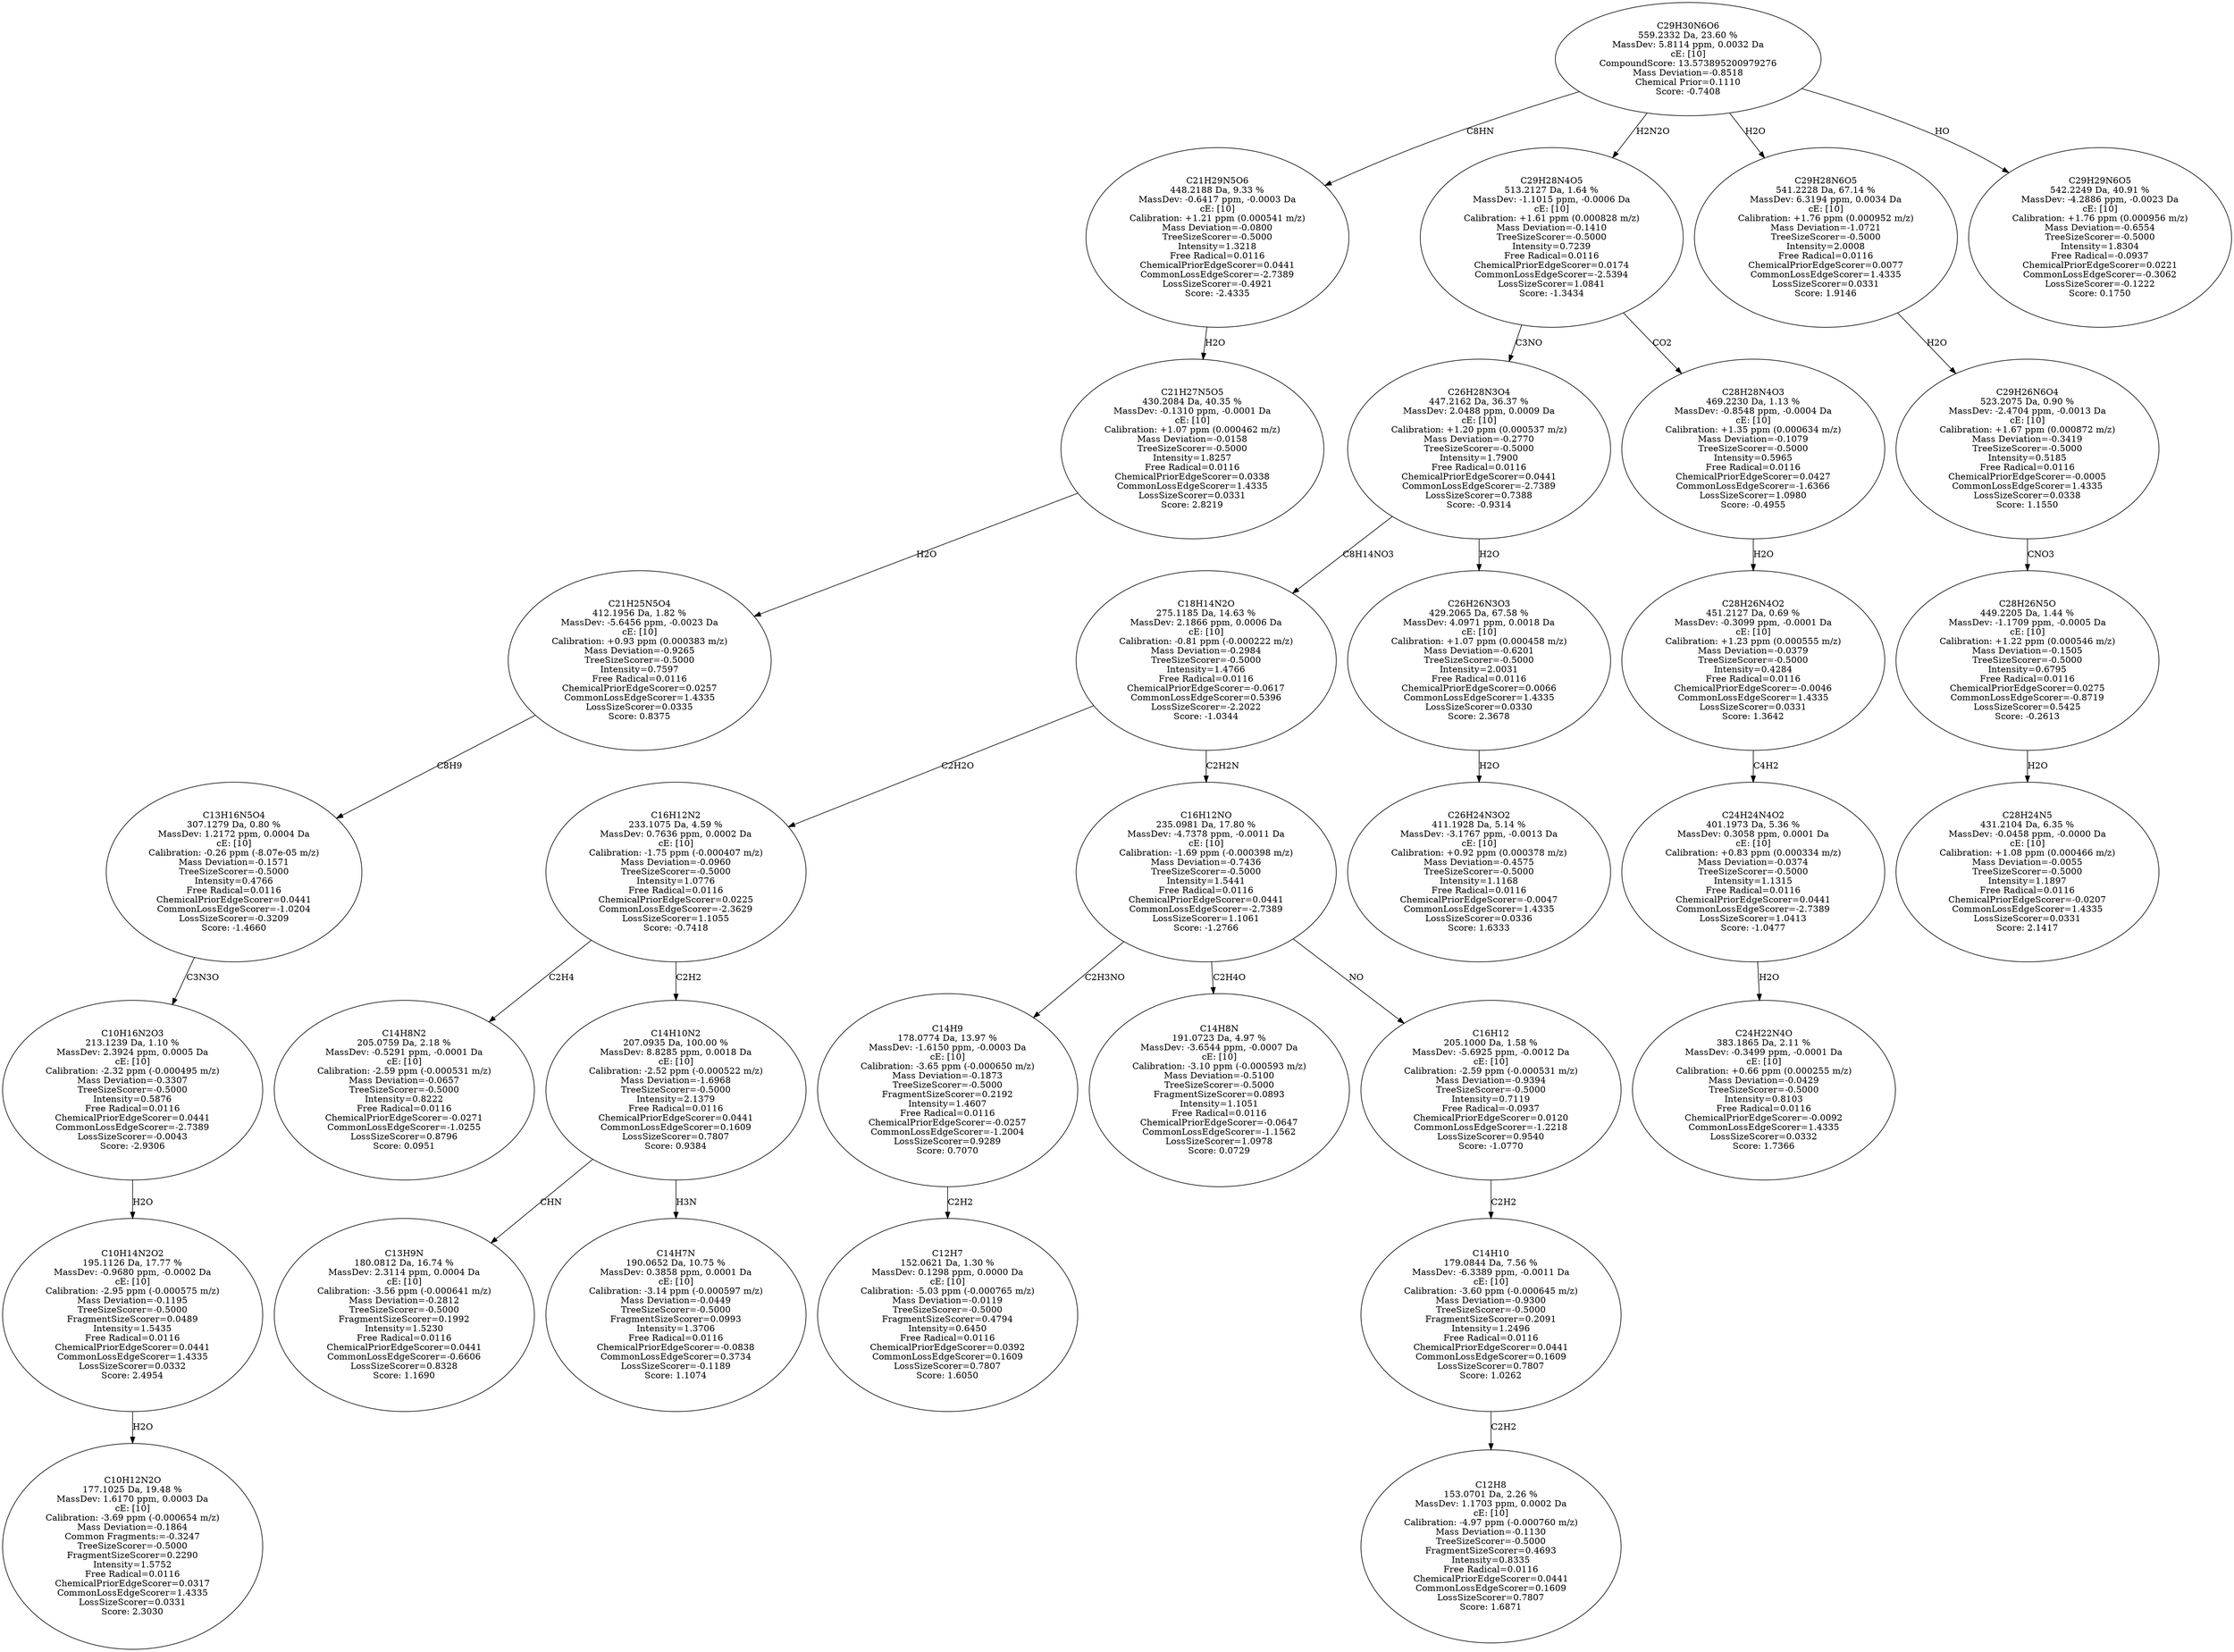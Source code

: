 strict digraph {
v1 [label="C10H12N2O\n177.1025 Da, 19.48 %\nMassDev: 1.6170 ppm, 0.0003 Da\ncE: [10]\nCalibration: -3.69 ppm (-0.000654 m/z)\nMass Deviation=-0.1864\nCommon Fragments:=-0.3247\nTreeSizeScorer=-0.5000\nFragmentSizeScorer=0.2290\nIntensity=1.5752\nFree Radical=0.0116\nChemicalPriorEdgeScorer=0.0317\nCommonLossEdgeScorer=1.4335\nLossSizeScorer=0.0331\nScore: 2.3030"];
v2 [label="C10H14N2O2\n195.1126 Da, 17.77 %\nMassDev: -0.9680 ppm, -0.0002 Da\ncE: [10]\nCalibration: -2.95 ppm (-0.000575 m/z)\nMass Deviation=-0.1195\nTreeSizeScorer=-0.5000\nFragmentSizeScorer=0.0489\nIntensity=1.5435\nFree Radical=0.0116\nChemicalPriorEdgeScorer=0.0441\nCommonLossEdgeScorer=1.4335\nLossSizeScorer=0.0332\nScore: 2.4954"];
v3 [label="C10H16N2O3\n213.1239 Da, 1.10 %\nMassDev: 2.3924 ppm, 0.0005 Da\ncE: [10]\nCalibration: -2.32 ppm (-0.000495 m/z)\nMass Deviation=-0.3307\nTreeSizeScorer=-0.5000\nIntensity=0.5876\nFree Radical=0.0116\nChemicalPriorEdgeScorer=0.0441\nCommonLossEdgeScorer=-2.7389\nLossSizeScorer=-0.0043\nScore: -2.9306"];
v4 [label="C13H16N5O4\n307.1279 Da, 0.80 %\nMassDev: 1.2172 ppm, 0.0004 Da\ncE: [10]\nCalibration: -0.26 ppm (-8.07e-05 m/z)\nMass Deviation=-0.1571\nTreeSizeScorer=-0.5000\nIntensity=0.4766\nFree Radical=0.0116\nChemicalPriorEdgeScorer=0.0441\nCommonLossEdgeScorer=-1.0204\nLossSizeScorer=-0.3209\nScore: -1.4660"];
v5 [label="C21H25N5O4\n412.1956 Da, 1.82 %\nMassDev: -5.6456 ppm, -0.0023 Da\ncE: [10]\nCalibration: +0.93 ppm (0.000383 m/z)\nMass Deviation=-0.9265\nTreeSizeScorer=-0.5000\nIntensity=0.7597\nFree Radical=0.0116\nChemicalPriorEdgeScorer=0.0257\nCommonLossEdgeScorer=1.4335\nLossSizeScorer=0.0335\nScore: 0.8375"];
v6 [label="C21H27N5O5\n430.2084 Da, 40.35 %\nMassDev: -0.1310 ppm, -0.0001 Da\ncE: [10]\nCalibration: +1.07 ppm (0.000462 m/z)\nMass Deviation=-0.0158\nTreeSizeScorer=-0.5000\nIntensity=1.8257\nFree Radical=0.0116\nChemicalPriorEdgeScorer=0.0338\nCommonLossEdgeScorer=1.4335\nLossSizeScorer=0.0331\nScore: 2.8219"];
v7 [label="C21H29N5O6\n448.2188 Da, 9.33 %\nMassDev: -0.6417 ppm, -0.0003 Da\ncE: [10]\nCalibration: +1.21 ppm (0.000541 m/z)\nMass Deviation=-0.0800\nTreeSizeScorer=-0.5000\nIntensity=1.3218\nFree Radical=0.0116\nChemicalPriorEdgeScorer=0.0441\nCommonLossEdgeScorer=-2.7389\nLossSizeScorer=-0.4921\nScore: -2.4335"];
v8 [label="C14H8N2\n205.0759 Da, 2.18 %\nMassDev: -0.5291 ppm, -0.0001 Da\ncE: [10]\nCalibration: -2.59 ppm (-0.000531 m/z)\nMass Deviation=-0.0657\nTreeSizeScorer=-0.5000\nIntensity=0.8222\nFree Radical=0.0116\nChemicalPriorEdgeScorer=-0.0271\nCommonLossEdgeScorer=-1.0255\nLossSizeScorer=0.8796\nScore: 0.0951"];
v9 [label="C13H9N\n180.0812 Da, 16.74 %\nMassDev: 2.3114 ppm, 0.0004 Da\ncE: [10]\nCalibration: -3.56 ppm (-0.000641 m/z)\nMass Deviation=-0.2812\nTreeSizeScorer=-0.5000\nFragmentSizeScorer=0.1992\nIntensity=1.5230\nFree Radical=0.0116\nChemicalPriorEdgeScorer=0.0441\nCommonLossEdgeScorer=-0.6606\nLossSizeScorer=0.8328\nScore: 1.1690"];
v10 [label="C14H7N\n190.0652 Da, 10.75 %\nMassDev: 0.3858 ppm, 0.0001 Da\ncE: [10]\nCalibration: -3.14 ppm (-0.000597 m/z)\nMass Deviation=-0.0449\nTreeSizeScorer=-0.5000\nFragmentSizeScorer=0.0993\nIntensity=1.3706\nFree Radical=0.0116\nChemicalPriorEdgeScorer=-0.0838\nCommonLossEdgeScorer=0.3734\nLossSizeScorer=-0.1189\nScore: 1.1074"];
v11 [label="C14H10N2\n207.0935 Da, 100.00 %\nMassDev: 8.8285 ppm, 0.0018 Da\ncE: [10]\nCalibration: -2.52 ppm (-0.000522 m/z)\nMass Deviation=-1.6968\nTreeSizeScorer=-0.5000\nIntensity=2.1379\nFree Radical=0.0116\nChemicalPriorEdgeScorer=0.0441\nCommonLossEdgeScorer=0.1609\nLossSizeScorer=0.7807\nScore: 0.9384"];
v12 [label="C16H12N2\n233.1075 Da, 4.59 %\nMassDev: 0.7636 ppm, 0.0002 Da\ncE: [10]\nCalibration: -1.75 ppm (-0.000407 m/z)\nMass Deviation=-0.0960\nTreeSizeScorer=-0.5000\nIntensity=1.0776\nFree Radical=0.0116\nChemicalPriorEdgeScorer=0.0225\nCommonLossEdgeScorer=-2.3629\nLossSizeScorer=1.1055\nScore: -0.7418"];
v13 [label="C12H7\n152.0621 Da, 1.30 %\nMassDev: 0.1298 ppm, 0.0000 Da\ncE: [10]\nCalibration: -5.03 ppm (-0.000765 m/z)\nMass Deviation=-0.0119\nTreeSizeScorer=-0.5000\nFragmentSizeScorer=0.4794\nIntensity=0.6450\nFree Radical=0.0116\nChemicalPriorEdgeScorer=0.0392\nCommonLossEdgeScorer=0.1609\nLossSizeScorer=0.7807\nScore: 1.6050"];
v14 [label="C14H9\n178.0774 Da, 13.97 %\nMassDev: -1.6150 ppm, -0.0003 Da\ncE: [10]\nCalibration: -3.65 ppm (-0.000650 m/z)\nMass Deviation=-0.1873\nTreeSizeScorer=-0.5000\nFragmentSizeScorer=0.2192\nIntensity=1.4607\nFree Radical=0.0116\nChemicalPriorEdgeScorer=-0.0257\nCommonLossEdgeScorer=-1.2004\nLossSizeScorer=0.9289\nScore: 0.7070"];
v15 [label="C14H8N\n191.0723 Da, 4.97 %\nMassDev: -3.6544 ppm, -0.0007 Da\ncE: [10]\nCalibration: -3.10 ppm (-0.000593 m/z)\nMass Deviation=-0.5100\nTreeSizeScorer=-0.5000\nFragmentSizeScorer=0.0893\nIntensity=1.1051\nFree Radical=0.0116\nChemicalPriorEdgeScorer=-0.0647\nCommonLossEdgeScorer=-1.1562\nLossSizeScorer=1.0978\nScore: 0.0729"];
v16 [label="C12H8\n153.0701 Da, 2.26 %\nMassDev: 1.1703 ppm, 0.0002 Da\ncE: [10]\nCalibration: -4.97 ppm (-0.000760 m/z)\nMass Deviation=-0.1130\nTreeSizeScorer=-0.5000\nFragmentSizeScorer=0.4693\nIntensity=0.8335\nFree Radical=0.0116\nChemicalPriorEdgeScorer=0.0441\nCommonLossEdgeScorer=0.1609\nLossSizeScorer=0.7807\nScore: 1.6871"];
v17 [label="C14H10\n179.0844 Da, 7.56 %\nMassDev: -6.3389 ppm, -0.0011 Da\ncE: [10]\nCalibration: -3.60 ppm (-0.000645 m/z)\nMass Deviation=-0.9300\nTreeSizeScorer=-0.5000\nFragmentSizeScorer=0.2091\nIntensity=1.2496\nFree Radical=0.0116\nChemicalPriorEdgeScorer=0.0441\nCommonLossEdgeScorer=0.1609\nLossSizeScorer=0.7807\nScore: 1.0262"];
v18 [label="C16H12\n205.1000 Da, 1.58 %\nMassDev: -5.6925 ppm, -0.0012 Da\ncE: [10]\nCalibration: -2.59 ppm (-0.000531 m/z)\nMass Deviation=-0.9394\nTreeSizeScorer=-0.5000\nIntensity=0.7119\nFree Radical=-0.0937\nChemicalPriorEdgeScorer=0.0120\nCommonLossEdgeScorer=-1.2218\nLossSizeScorer=0.9540\nScore: -1.0770"];
v19 [label="C16H12NO\n235.0981 Da, 17.80 %\nMassDev: -4.7378 ppm, -0.0011 Da\ncE: [10]\nCalibration: -1.69 ppm (-0.000398 m/z)\nMass Deviation=-0.7436\nTreeSizeScorer=-0.5000\nIntensity=1.5441\nFree Radical=0.0116\nChemicalPriorEdgeScorer=0.0441\nCommonLossEdgeScorer=-2.7389\nLossSizeScorer=1.1061\nScore: -1.2766"];
v20 [label="C18H14N2O\n275.1185 Da, 14.63 %\nMassDev: 2.1866 ppm, 0.0006 Da\ncE: [10]\nCalibration: -0.81 ppm (-0.000222 m/z)\nMass Deviation=-0.2984\nTreeSizeScorer=-0.5000\nIntensity=1.4766\nFree Radical=0.0116\nChemicalPriorEdgeScorer=-0.0617\nCommonLossEdgeScorer=0.5396\nLossSizeScorer=-2.2022\nScore: -1.0344"];
v21 [label="C26H24N3O2\n411.1928 Da, 5.14 %\nMassDev: -3.1767 ppm, -0.0013 Da\ncE: [10]\nCalibration: +0.92 ppm (0.000378 m/z)\nMass Deviation=-0.4575\nTreeSizeScorer=-0.5000\nIntensity=1.1168\nFree Radical=0.0116\nChemicalPriorEdgeScorer=-0.0047\nCommonLossEdgeScorer=1.4335\nLossSizeScorer=0.0336\nScore: 1.6333"];
v22 [label="C26H26N3O3\n429.2065 Da, 67.58 %\nMassDev: 4.0971 ppm, 0.0018 Da\ncE: [10]\nCalibration: +1.07 ppm (0.000458 m/z)\nMass Deviation=-0.6201\nTreeSizeScorer=-0.5000\nIntensity=2.0031\nFree Radical=0.0116\nChemicalPriorEdgeScorer=0.0066\nCommonLossEdgeScorer=1.4335\nLossSizeScorer=0.0330\nScore: 2.3678"];
v23 [label="C26H28N3O4\n447.2162 Da, 36.37 %\nMassDev: 2.0488 ppm, 0.0009 Da\ncE: [10]\nCalibration: +1.20 ppm (0.000537 m/z)\nMass Deviation=-0.2770\nTreeSizeScorer=-0.5000\nIntensity=1.7900\nFree Radical=0.0116\nChemicalPriorEdgeScorer=0.0441\nCommonLossEdgeScorer=-2.7389\nLossSizeScorer=0.7388\nScore: -0.9314"];
v24 [label="C24H22N4O\n383.1865 Da, 2.11 %\nMassDev: -0.3499 ppm, -0.0001 Da\ncE: [10]\nCalibration: +0.66 ppm (0.000255 m/z)\nMass Deviation=-0.0429\nTreeSizeScorer=-0.5000\nIntensity=0.8103\nFree Radical=0.0116\nChemicalPriorEdgeScorer=-0.0092\nCommonLossEdgeScorer=1.4335\nLossSizeScorer=0.0332\nScore: 1.7366"];
v25 [label="C24H24N4O2\n401.1973 Da, 5.36 %\nMassDev: 0.3058 ppm, 0.0001 Da\ncE: [10]\nCalibration: +0.83 ppm (0.000334 m/z)\nMass Deviation=-0.0374\nTreeSizeScorer=-0.5000\nIntensity=1.1315\nFree Radical=0.0116\nChemicalPriorEdgeScorer=0.0441\nCommonLossEdgeScorer=-2.7389\nLossSizeScorer=1.0413\nScore: -1.0477"];
v26 [label="C28H26N4O2\n451.2127 Da, 0.69 %\nMassDev: -0.3099 ppm, -0.0001 Da\ncE: [10]\nCalibration: +1.23 ppm (0.000555 m/z)\nMass Deviation=-0.0379\nTreeSizeScorer=-0.5000\nIntensity=0.4284\nFree Radical=0.0116\nChemicalPriorEdgeScorer=-0.0046\nCommonLossEdgeScorer=1.4335\nLossSizeScorer=0.0331\nScore: 1.3642"];
v27 [label="C28H28N4O3\n469.2230 Da, 1.13 %\nMassDev: -0.8548 ppm, -0.0004 Da\ncE: [10]\nCalibration: +1.35 ppm (0.000634 m/z)\nMass Deviation=-0.1079\nTreeSizeScorer=-0.5000\nIntensity=0.5965\nFree Radical=0.0116\nChemicalPriorEdgeScorer=0.0427\nCommonLossEdgeScorer=-1.6366\nLossSizeScorer=1.0980\nScore: -0.4955"];
v28 [label="C29H28N4O5\n513.2127 Da, 1.64 %\nMassDev: -1.1015 ppm, -0.0006 Da\ncE: [10]\nCalibration: +1.61 ppm (0.000828 m/z)\nMass Deviation=-0.1410\nTreeSizeScorer=-0.5000\nIntensity=0.7239\nFree Radical=0.0116\nChemicalPriorEdgeScorer=0.0174\nCommonLossEdgeScorer=-2.5394\nLossSizeScorer=1.0841\nScore: -1.3434"];
v29 [label="C28H24N5\n431.2104 Da, 6.35 %\nMassDev: -0.0458 ppm, -0.0000 Da\ncE: [10]\nCalibration: +1.08 ppm (0.000466 m/z)\nMass Deviation=-0.0055\nTreeSizeScorer=-0.5000\nIntensity=1.1897\nFree Radical=0.0116\nChemicalPriorEdgeScorer=-0.0207\nCommonLossEdgeScorer=1.4335\nLossSizeScorer=0.0331\nScore: 2.1417"];
v30 [label="C28H26N5O\n449.2205 Da, 1.44 %\nMassDev: -1.1709 ppm, -0.0005 Da\ncE: [10]\nCalibration: +1.22 ppm (0.000546 m/z)\nMass Deviation=-0.1505\nTreeSizeScorer=-0.5000\nIntensity=0.6795\nFree Radical=0.0116\nChemicalPriorEdgeScorer=0.0275\nCommonLossEdgeScorer=-0.8719\nLossSizeScorer=0.5425\nScore: -0.2613"];
v31 [label="C29H26N6O4\n523.2075 Da, 0.90 %\nMassDev: -2.4704 ppm, -0.0013 Da\ncE: [10]\nCalibration: +1.67 ppm (0.000872 m/z)\nMass Deviation=-0.3419\nTreeSizeScorer=-0.5000\nIntensity=0.5185\nFree Radical=0.0116\nChemicalPriorEdgeScorer=-0.0005\nCommonLossEdgeScorer=1.4335\nLossSizeScorer=0.0338\nScore: 1.1550"];
v32 [label="C29H28N6O5\n541.2228 Da, 67.14 %\nMassDev: 6.3194 ppm, 0.0034 Da\ncE: [10]\nCalibration: +1.76 ppm (0.000952 m/z)\nMass Deviation=-1.0721\nTreeSizeScorer=-0.5000\nIntensity=2.0008\nFree Radical=0.0116\nChemicalPriorEdgeScorer=0.0077\nCommonLossEdgeScorer=1.4335\nLossSizeScorer=0.0331\nScore: 1.9146"];
v33 [label="C29H29N6O5\n542.2249 Da, 40.91 %\nMassDev: -4.2886 ppm, -0.0023 Da\ncE: [10]\nCalibration: +1.76 ppm (0.000956 m/z)\nMass Deviation=-0.6554\nTreeSizeScorer=-0.5000\nIntensity=1.8304\nFree Radical=-0.0937\nChemicalPriorEdgeScorer=0.0221\nCommonLossEdgeScorer=-0.3062\nLossSizeScorer=-0.1222\nScore: 0.1750"];
v34 [label="C29H30N6O6\n559.2332 Da, 23.60 %\nMassDev: 5.8114 ppm, 0.0032 Da\ncE: [10]\nCompoundScore: 13.573895200979276\nMass Deviation=-0.8518\nChemical Prior=0.1110\nScore: -0.7408"];
v2 -> v1 [label="H2O"];
v3 -> v2 [label="H2O"];
v4 -> v3 [label="C3N3O"];
v5 -> v4 [label="C8H9"];
v6 -> v5 [label="H2O"];
v7 -> v6 [label="H2O"];
v34 -> v7 [label="C8HN"];
v12 -> v8 [label="C2H4"];
v11 -> v9 [label="CHN"];
v11 -> v10 [label="H3N"];
v12 -> v11 [label="C2H2"];
v20 -> v12 [label="C2H2O"];
v14 -> v13 [label="C2H2"];
v19 -> v14 [label="C2H3NO"];
v19 -> v15 [label="C2H4O"];
v17 -> v16 [label="C2H2"];
v18 -> v17 [label="C2H2"];
v19 -> v18 [label="NO"];
v20 -> v19 [label="C2H2N"];
v23 -> v20 [label="C8H14NO3"];
v22 -> v21 [label="H2O"];
v23 -> v22 [label="H2O"];
v28 -> v23 [label="C3NO"];
v25 -> v24 [label="H2O"];
v26 -> v25 [label="C4H2"];
v27 -> v26 [label="H2O"];
v28 -> v27 [label="CO2"];
v34 -> v28 [label="H2N2O"];
v30 -> v29 [label="H2O"];
v31 -> v30 [label="CNO3"];
v32 -> v31 [label="H2O"];
v34 -> v32 [label="H2O"];
v34 -> v33 [label="HO"];
}